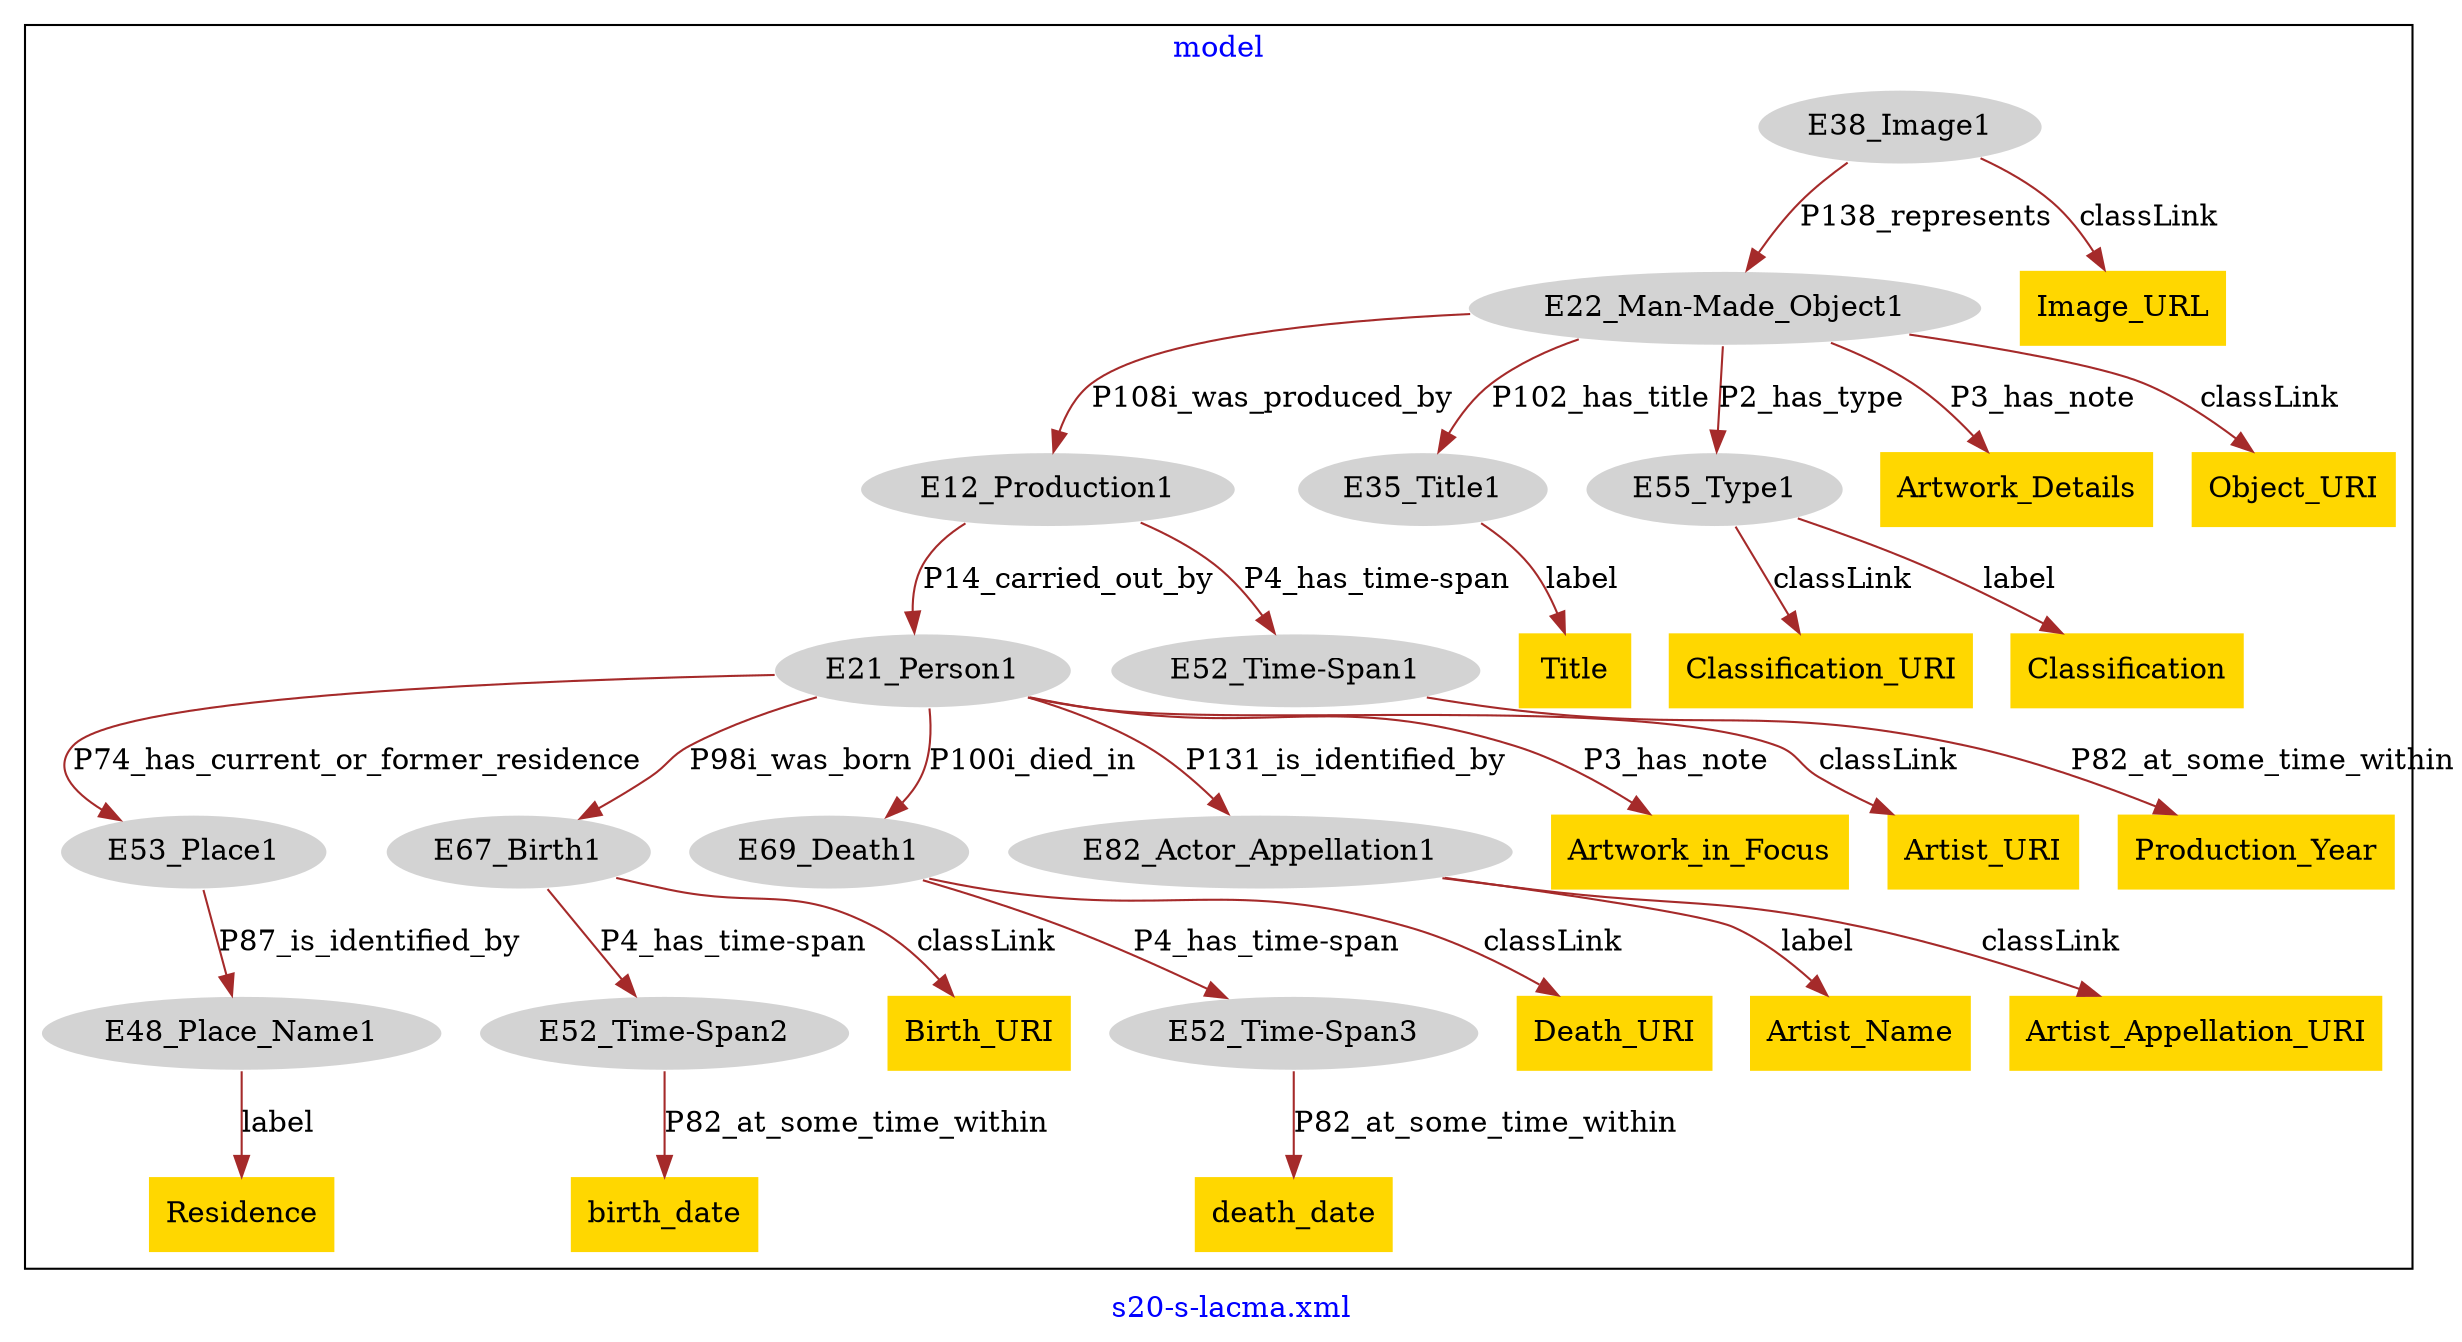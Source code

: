 digraph n0 {
fontcolor="blue"
remincross="true"
label="s20-s-lacma.xml"
subgraph cluster {
label="model"
n2[style="filled",color="white",fillcolor="lightgray",label="E12_Production1"];
n3[style="filled",color="white",fillcolor="lightgray",label="E21_Person1"];
n4[style="filled",color="white",fillcolor="lightgray",label="E52_Time-Span1"];
n5[style="filled",color="white",fillcolor="lightgray",label="E53_Place1"];
n6[style="filled",color="white",fillcolor="lightgray",label="E67_Birth1"];
n7[style="filled",color="white",fillcolor="lightgray",label="E69_Death1"];
n8[style="filled",color="white",fillcolor="lightgray",label="E82_Actor_Appellation1"];
n9[style="filled",color="white",fillcolor="lightgray",label="E22_Man-Made_Object1"];
n10[style="filled",color="white",fillcolor="lightgray",label="E35_Title1"];
n11[style="filled",color="white",fillcolor="lightgray",label="E55_Type1"];
n12[style="filled",color="white",fillcolor="lightgray",label="E38_Image1"];
n13[style="filled",color="white",fillcolor="lightgray",label="E48_Place_Name1"];
n14[style="filled",color="white",fillcolor="lightgray",label="E52_Time-Span2"];
n15[style="filled",color="white",fillcolor="lightgray",label="E52_Time-Span3"];
n16[shape="plaintext",style="filled",fillcolor="gold",label="Artwork_in_Focus"];
n17[shape="plaintext",style="filled",fillcolor="gold",label="Image_URL"];
n18[shape="plaintext",style="filled",fillcolor="gold",label="Artwork_Details"];
n19[shape="plaintext",style="filled",fillcolor="gold",label="birth_date"];
n20[shape="plaintext",style="filled",fillcolor="gold",label="Classification_URI"];
n21[shape="plaintext",style="filled",fillcolor="gold",label="Artist_Name"];
n22[shape="plaintext",style="filled",fillcolor="gold",label="Residence"];
n23[shape="plaintext",style="filled",fillcolor="gold",label="Artist_Appellation_URI"];
n24[shape="plaintext",style="filled",fillcolor="gold",label="Classification"];
n25[shape="plaintext",style="filled",fillcolor="gold",label="death_date"];
n26[shape="plaintext",style="filled",fillcolor="gold",label="Death_URI"];
n27[shape="plaintext",style="filled",fillcolor="gold",label="Title"];
n28[shape="plaintext",style="filled",fillcolor="gold",label="Production_Year"];
n29[shape="plaintext",style="filled",fillcolor="gold",label="Object_URI"];
n30[shape="plaintext",style="filled",fillcolor="gold",label="Birth_URI"];
n31[shape="plaintext",style="filled",fillcolor="gold",label="Artist_URI"];
}
n2 -> n3[color="brown",fontcolor="black",label="P14_carried_out_by"]
n2 -> n4[color="brown",fontcolor="black",label="P4_has_time-span"]
n3 -> n5[color="brown",fontcolor="black",label="P74_has_current_or_former_residence"]
n3 -> n6[color="brown",fontcolor="black",label="P98i_was_born"]
n3 -> n7[color="brown",fontcolor="black",label="P100i_died_in"]
n3 -> n8[color="brown",fontcolor="black",label="P131_is_identified_by"]
n9 -> n2[color="brown",fontcolor="black",label="P108i_was_produced_by"]
n9 -> n10[color="brown",fontcolor="black",label="P102_has_title"]
n9 -> n11[color="brown",fontcolor="black",label="P2_has_type"]
n12 -> n9[color="brown",fontcolor="black",label="P138_represents"]
n5 -> n13[color="brown",fontcolor="black",label="P87_is_identified_by"]
n6 -> n14[color="brown",fontcolor="black",label="P4_has_time-span"]
n7 -> n15[color="brown",fontcolor="black",label="P4_has_time-span"]
n3 -> n16[color="brown",fontcolor="black",label="P3_has_note"]
n12 -> n17[color="brown",fontcolor="black",label="classLink"]
n9 -> n18[color="brown",fontcolor="black",label="P3_has_note"]
n14 -> n19[color="brown",fontcolor="black",label="P82_at_some_time_within"]
n11 -> n20[color="brown",fontcolor="black",label="classLink"]
n8 -> n21[color="brown",fontcolor="black",label="label"]
n13 -> n22[color="brown",fontcolor="black",label="label"]
n8 -> n23[color="brown",fontcolor="black",label="classLink"]
n11 -> n24[color="brown",fontcolor="black",label="label"]
n15 -> n25[color="brown",fontcolor="black",label="P82_at_some_time_within"]
n7 -> n26[color="brown",fontcolor="black",label="classLink"]
n10 -> n27[color="brown",fontcolor="black",label="label"]
n4 -> n28[color="brown",fontcolor="black",label="P82_at_some_time_within"]
n9 -> n29[color="brown",fontcolor="black",label="classLink"]
n6 -> n30[color="brown",fontcolor="black",label="classLink"]
n3 -> n31[color="brown",fontcolor="black",label="classLink"]
}

